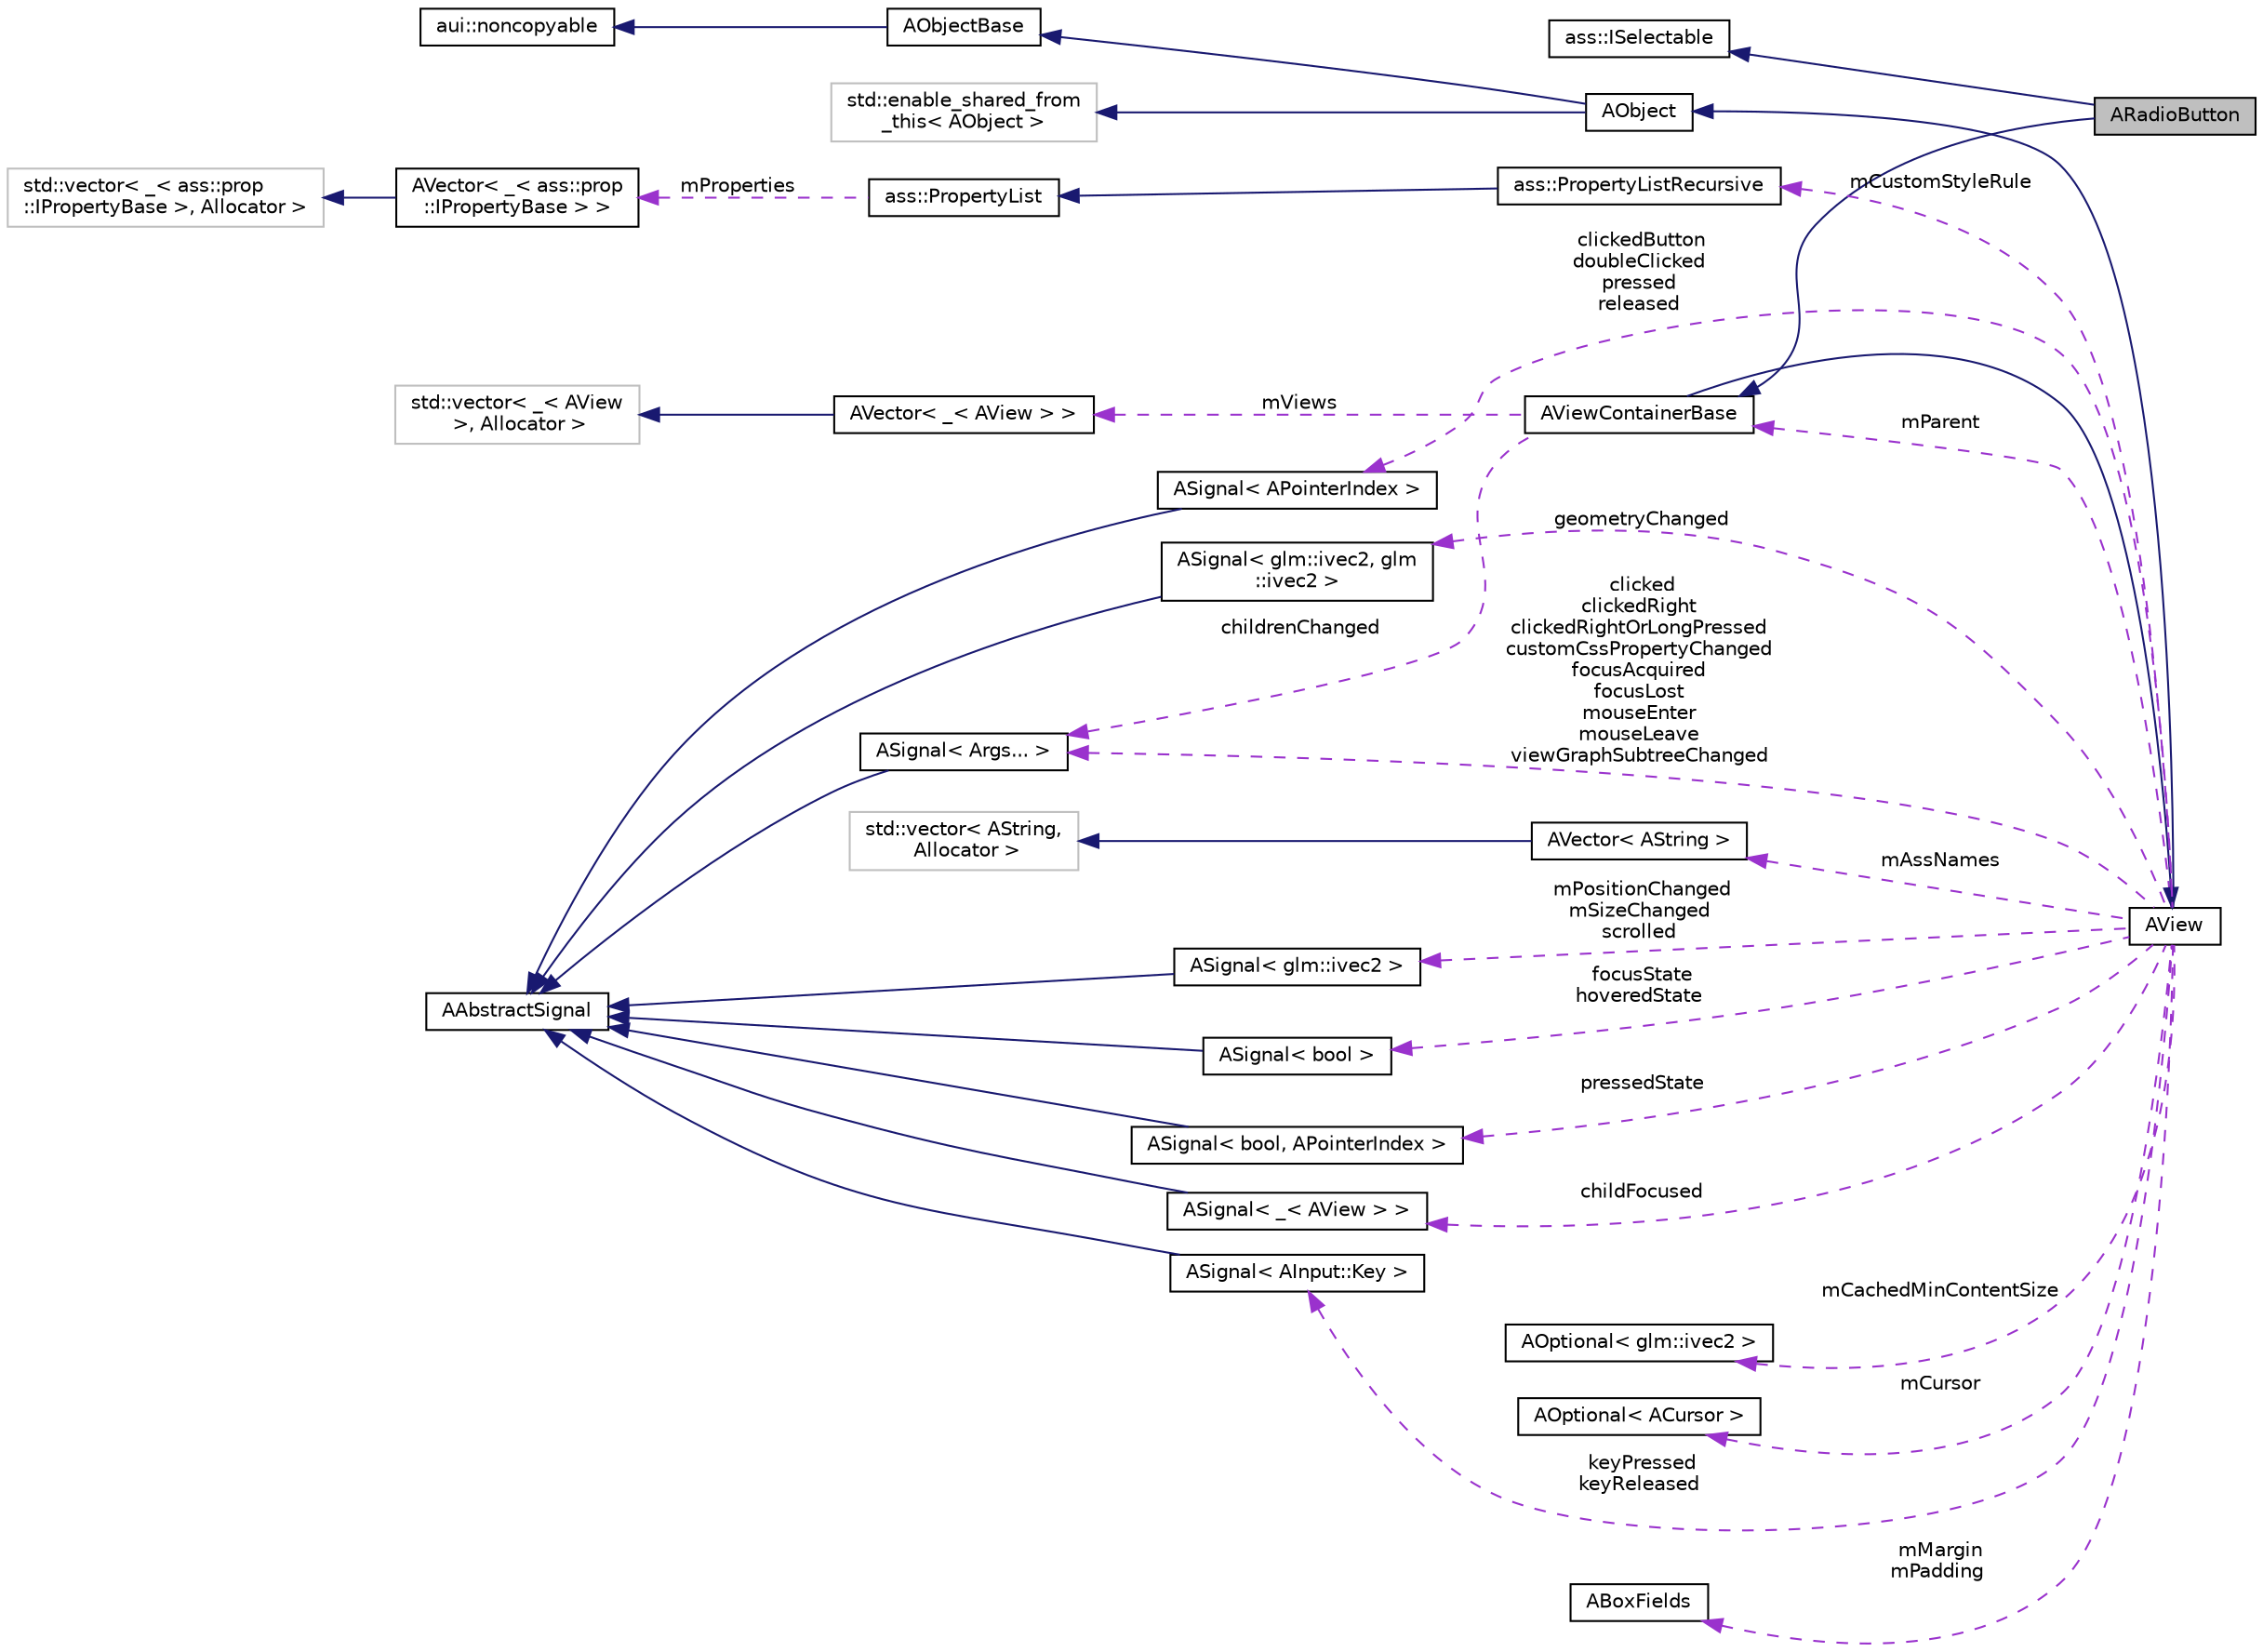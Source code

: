 digraph "ARadioButton"
{
 // LATEX_PDF_SIZE
  edge [fontname="Helvetica",fontsize="10",labelfontname="Helvetica",labelfontsize="10"];
  node [fontname="Helvetica",fontsize="10",shape=record];
  rankdir="LR";
  Node1 [label="ARadioButton",height=0.2,width=0.4,color="black", fillcolor="grey75", style="filled", fontcolor="black",tooltip="A radio button."];
  Node2 -> Node1 [dir="back",color="midnightblue",fontsize="10",style="solid",fontname="Helvetica"];
  Node2 [label="AViewContainerBase",height=0.2,width=0.4,color="black", fillcolor="white", style="filled",URL="$classAViewContainerBase.html",tooltip="A view that represents a set of views."];
  Node3 -> Node2 [dir="back",color="midnightblue",fontsize="10",style="solid",fontname="Helvetica"];
  Node3 [label="AView",height=0.2,width=0.4,color="black", fillcolor="white", style="filled",URL="$classAView.html",tooltip="Base class of all UI objects."];
  Node4 -> Node3 [dir="back",color="midnightblue",fontsize="10",style="solid",fontname="Helvetica"];
  Node4 [label="AObject",height=0.2,width=0.4,color="black", fillcolor="white", style="filled",URL="$classAObject.html",tooltip="A base object class."];
  Node5 -> Node4 [dir="back",color="midnightblue",fontsize="10",style="solid",fontname="Helvetica"];
  Node5 [label="AObjectBase",height=0.2,width=0.4,color="black", fillcolor="white", style="filled",URL="$classAObjectBase.html",tooltip=" "];
  Node6 -> Node5 [dir="back",color="midnightblue",fontsize="10",style="solid",fontname="Helvetica"];
  Node6 [label="aui::noncopyable",height=0.2,width=0.4,color="black", fillcolor="white", style="filled",URL="$structaui_1_1noncopyable.html",tooltip="Forbids copy of your class."];
  Node7 -> Node4 [dir="back",color="midnightblue",fontsize="10",style="solid",fontname="Helvetica"];
  Node7 [label="std::enable_shared_from\l_this\< AObject \>",height=0.2,width=0.4,color="grey75", fillcolor="white", style="filled",tooltip=" "];
  Node2 -> Node3 [dir="back",color="darkorchid3",fontsize="10",style="dashed",label=" mParent" ,fontname="Helvetica"];
  Node8 -> Node3 [dir="back",color="darkorchid3",fontsize="10",style="dashed",label=" mAssNames" ,fontname="Helvetica"];
  Node8 [label="AVector\< AString \>",height=0.2,width=0.4,color="black", fillcolor="white", style="filled",URL="$classAVector.html",tooltip=" "];
  Node9 -> Node8 [dir="back",color="midnightblue",fontsize="10",style="solid",fontname="Helvetica"];
  Node9 [label="std::vector\< AString,\l Allocator \>",height=0.2,width=0.4,color="grey75", fillcolor="white", style="filled",tooltip=" "];
  Node10 -> Node3 [dir="back",color="darkorchid3",fontsize="10",style="dashed",label=" clicked\nclickedRight\nclickedRightOrLongPressed\ncustomCssPropertyChanged\nfocusAcquired\nfocusLost\nmouseEnter\nmouseLeave\nviewGraphSubtreeChanged" ,fontname="Helvetica"];
  Node10 [label="ASignal\< Args... \>",height=0.2,width=0.4,color="black", fillcolor="white", style="filled",URL="$classASignal.html",tooltip=" "];
  Node11 -> Node10 [dir="back",color="midnightblue",fontsize="10",style="solid",fontname="Helvetica"];
  Node11 [label="AAbstractSignal",height=0.2,width=0.4,color="black", fillcolor="white", style="filled",URL="$classAAbstractSignal.html",tooltip="Base class for signal."];
  Node12 -> Node3 [dir="back",color="darkorchid3",fontsize="10",style="dashed",label=" mCustomStyleRule" ,fontname="Helvetica"];
  Node12 [label="ass::PropertyListRecursive",height=0.2,width=0.4,color="black", fillcolor="white", style="filled",URL="$structass_1_1PropertyListRecursive.html",tooltip=" "];
  Node13 -> Node12 [dir="back",color="midnightblue",fontsize="10",style="solid",fontname="Helvetica"];
  Node13 [label="ass::PropertyList",height=0.2,width=0.4,color="black", fillcolor="white", style="filled",URL="$structass_1_1PropertyList.html",tooltip=" "];
  Node14 -> Node13 [dir="back",color="darkorchid3",fontsize="10",style="dashed",label=" mProperties" ,fontname="Helvetica"];
  Node14 [label="AVector\< _\< ass::prop\l::IPropertyBase \> \>",height=0.2,width=0.4,color="black", fillcolor="white", style="filled",URL="$classAVector.html",tooltip=" "];
  Node15 -> Node14 [dir="back",color="midnightblue",fontsize="10",style="solid",fontname="Helvetica"];
  Node15 [label="std::vector\< _\< ass::prop\l::IPropertyBase \>, Allocator \>",height=0.2,width=0.4,color="grey75", fillcolor="white", style="filled",tooltip=" "];
  Node16 -> Node3 [dir="back",color="darkorchid3",fontsize="10",style="dashed",label=" childFocused" ,fontname="Helvetica"];
  Node16 [label="ASignal\< _\< AView \> \>",height=0.2,width=0.4,color="black", fillcolor="white", style="filled",URL="$classASignal.html",tooltip=" "];
  Node11 -> Node16 [dir="back",color="midnightblue",fontsize="10",style="solid",fontname="Helvetica"];
  Node17 -> Node3 [dir="back",color="darkorchid3",fontsize="10",style="dashed",label=" keyPressed\nkeyReleased" ,fontname="Helvetica"];
  Node17 [label="ASignal\< AInput::Key \>",height=0.2,width=0.4,color="black", fillcolor="white", style="filled",URL="$classASignal.html",tooltip=" "];
  Node11 -> Node17 [dir="back",color="midnightblue",fontsize="10",style="solid",fontname="Helvetica"];
  Node18 -> Node3 [dir="back",color="darkorchid3",fontsize="10",style="dashed",label=" clickedButton\ndoubleClicked\npressed\nreleased" ,fontname="Helvetica"];
  Node18 [label="ASignal\< APointerIndex \>",height=0.2,width=0.4,color="black", fillcolor="white", style="filled",URL="$classASignal.html",tooltip=" "];
  Node11 -> Node18 [dir="back",color="midnightblue",fontsize="10",style="solid",fontname="Helvetica"];
  Node19 -> Node3 [dir="back",color="darkorchid3",fontsize="10",style="dashed",label=" geometryChanged" ,fontname="Helvetica"];
  Node19 [label="ASignal\< glm::ivec2, glm\l::ivec2 \>",height=0.2,width=0.4,color="black", fillcolor="white", style="filled",URL="$classASignal.html",tooltip=" "];
  Node11 -> Node19 [dir="back",color="midnightblue",fontsize="10",style="solid",fontname="Helvetica"];
  Node20 -> Node3 [dir="back",color="darkorchid3",fontsize="10",style="dashed",label=" mCachedMinContentSize" ,fontname="Helvetica"];
  Node20 [label="AOptional\< glm::ivec2 \>",height=0.2,width=0.4,color="black", fillcolor="white", style="filled",URL="$classAOptional.html",tooltip=" "];
  Node21 -> Node3 [dir="back",color="darkorchid3",fontsize="10",style="dashed",label=" mCursor" ,fontname="Helvetica"];
  Node21 [label="AOptional\< ACursor \>",height=0.2,width=0.4,color="black", fillcolor="white", style="filled",URL="$classAOptional.html",tooltip=" "];
  Node22 -> Node3 [dir="back",color="darkorchid3",fontsize="10",style="dashed",label=" mPositionChanged\nmSizeChanged\nscrolled" ,fontname="Helvetica"];
  Node22 [label="ASignal\< glm::ivec2 \>",height=0.2,width=0.4,color="black", fillcolor="white", style="filled",URL="$classASignal.html",tooltip=" "];
  Node11 -> Node22 [dir="back",color="midnightblue",fontsize="10",style="solid",fontname="Helvetica"];
  Node23 -> Node3 [dir="back",color="darkorchid3",fontsize="10",style="dashed",label=" mMargin\nmPadding" ,fontname="Helvetica"];
  Node23 [label="ABoxFields",height=0.2,width=0.4,color="black", fillcolor="white", style="filled",URL="$structABoxFields.html",tooltip="Represents a rectangle fields. Useful for margin and padding around AViews."];
  Node24 -> Node3 [dir="back",color="darkorchid3",fontsize="10",style="dashed",label=" focusState\nhoveredState" ,fontname="Helvetica"];
  Node24 [label="ASignal\< bool \>",height=0.2,width=0.4,color="black", fillcolor="white", style="filled",URL="$classASignal.html",tooltip=" "];
  Node11 -> Node24 [dir="back",color="midnightblue",fontsize="10",style="solid",fontname="Helvetica"];
  Node25 -> Node3 [dir="back",color="darkorchid3",fontsize="10",style="dashed",label=" pressedState" ,fontname="Helvetica"];
  Node25 [label="ASignal\< bool, APointerIndex \>",height=0.2,width=0.4,color="black", fillcolor="white", style="filled",URL="$classASignal.html",tooltip=" "];
  Node11 -> Node25 [dir="back",color="midnightblue",fontsize="10",style="solid",fontname="Helvetica"];
  Node10 -> Node2 [dir="back",color="darkorchid3",fontsize="10",style="dashed",label=" childrenChanged" ,fontname="Helvetica"];
  Node26 -> Node2 [dir="back",color="darkorchid3",fontsize="10",style="dashed",label=" mViews" ,fontname="Helvetica"];
  Node26 [label="AVector\< _\< AView \> \>",height=0.2,width=0.4,color="black", fillcolor="white", style="filled",URL="$classAVector.html",tooltip=" "];
  Node27 -> Node26 [dir="back",color="midnightblue",fontsize="10",style="solid",fontname="Helvetica"];
  Node27 [label="std::vector\< _\< AView\l \>, Allocator \>",height=0.2,width=0.4,color="grey75", fillcolor="white", style="filled",tooltip=" "];
  Node28 -> Node1 [dir="back",color="midnightblue",fontsize="10",style="solid",fontname="Helvetica"];
  Node28 [label="ass::ISelectable",height=0.2,width=0.4,color="black", fillcolor="white", style="filled",URL="$classass_1_1ISelectable.html",tooltip=" "];
}
